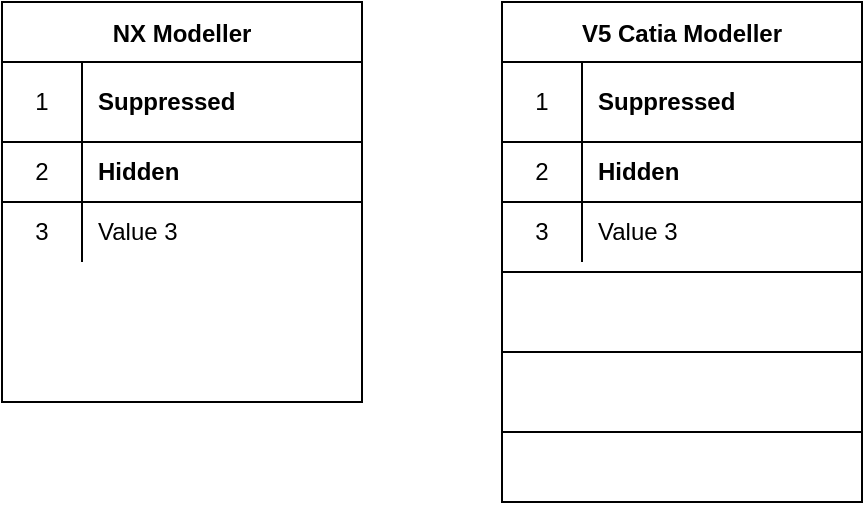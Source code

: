 <mxfile version="15.5.9" type="github">
  <diagram id="q7I-SMWDyLGi3MDCANb3" name="Page-1">
    <mxGraphModel dx="1042" dy="547" grid="1" gridSize="10" guides="1" tooltips="1" connect="1" arrows="1" fold="1" page="1" pageScale="1" pageWidth="850" pageHeight="1100" math="0" shadow="0">
      <root>
        <mxCell id="0" />
        <mxCell id="1" parent="0" />
        <mxCell id="qAb88KYA1mORU2V6t7Nk-27" value="NX Modeller" style="shape=table;startSize=30;container=1;collapsible=0;childLayout=tableLayout;fixedRows=1;rowLines=0;fontStyle=1;align=center;pointerEvents=1;" vertex="1" parent="1">
          <mxGeometry x="40" y="80" width="180" height="200" as="geometry" />
        </mxCell>
        <mxCell id="qAb88KYA1mORU2V6t7Nk-28" value="" style="shape=partialRectangle;html=1;whiteSpace=wrap;collapsible=0;dropTarget=0;pointerEvents=1;fillColor=none;top=0;left=0;bottom=1;right=0;points=[[0,0.5],[1,0.5]];portConstraint=eastwest;" vertex="1" parent="qAb88KYA1mORU2V6t7Nk-27">
          <mxGeometry y="30" width="180" height="40" as="geometry" />
        </mxCell>
        <mxCell id="qAb88KYA1mORU2V6t7Nk-29" value="1" style="shape=partialRectangle;html=1;whiteSpace=wrap;connectable=0;fillColor=none;top=0;left=0;bottom=0;right=0;overflow=hidden;pointerEvents=1;" vertex="1" parent="qAb88KYA1mORU2V6t7Nk-28">
          <mxGeometry width="40" height="40" as="geometry">
            <mxRectangle width="40" height="40" as="alternateBounds" />
          </mxGeometry>
        </mxCell>
        <mxCell id="qAb88KYA1mORU2V6t7Nk-30" value="&lt;b&gt;Suppressed&lt;/b&gt;" style="shape=partialRectangle;html=1;whiteSpace=wrap;connectable=0;fillColor=none;top=0;left=0;bottom=0;right=0;align=left;spacingLeft=6;overflow=hidden;pointerEvents=1;" vertex="1" parent="qAb88KYA1mORU2V6t7Nk-28">
          <mxGeometry x="40" width="140" height="40" as="geometry">
            <mxRectangle width="140" height="40" as="alternateBounds" />
          </mxGeometry>
        </mxCell>
        <mxCell id="qAb88KYA1mORU2V6t7Nk-31" value="" style="shape=partialRectangle;html=1;whiteSpace=wrap;collapsible=0;dropTarget=0;pointerEvents=1;fillColor=none;top=0;left=0;bottom=0;right=0;points=[[0,0.5],[1,0.5]];portConstraint=eastwest;" vertex="1" parent="qAb88KYA1mORU2V6t7Nk-27">
          <mxGeometry y="70" width="180" height="30" as="geometry" />
        </mxCell>
        <mxCell id="qAb88KYA1mORU2V6t7Nk-32" value="2" style="shape=partialRectangle;html=1;whiteSpace=wrap;connectable=0;fillColor=none;top=0;left=0;bottom=0;right=0;overflow=hidden;pointerEvents=1;" vertex="1" parent="qAb88KYA1mORU2V6t7Nk-31">
          <mxGeometry width="40" height="30" as="geometry">
            <mxRectangle width="40" height="30" as="alternateBounds" />
          </mxGeometry>
        </mxCell>
        <mxCell id="qAb88KYA1mORU2V6t7Nk-33" value="&lt;b&gt;Hidden&lt;/b&gt;" style="shape=partialRectangle;html=1;whiteSpace=wrap;connectable=0;fillColor=none;top=0;left=0;bottom=0;right=0;align=left;spacingLeft=6;overflow=hidden;pointerEvents=1;" vertex="1" parent="qAb88KYA1mORU2V6t7Nk-31">
          <mxGeometry x="40" width="140" height="30" as="geometry">
            <mxRectangle width="140" height="30" as="alternateBounds" />
          </mxGeometry>
        </mxCell>
        <mxCell id="qAb88KYA1mORU2V6t7Nk-34" value="" style="shape=partialRectangle;html=1;whiteSpace=wrap;collapsible=0;dropTarget=0;pointerEvents=1;fillColor=none;top=0;left=0;bottom=0;right=0;points=[[0,0.5],[1,0.5]];portConstraint=eastwest;" vertex="1" parent="qAb88KYA1mORU2V6t7Nk-27">
          <mxGeometry y="100" width="180" height="30" as="geometry" />
        </mxCell>
        <mxCell id="qAb88KYA1mORU2V6t7Nk-35" value="3" style="shape=partialRectangle;html=1;whiteSpace=wrap;connectable=0;fillColor=none;top=0;left=0;bottom=0;right=0;overflow=hidden;pointerEvents=1;" vertex="1" parent="qAb88KYA1mORU2V6t7Nk-34">
          <mxGeometry width="40" height="30" as="geometry">
            <mxRectangle width="40" height="30" as="alternateBounds" />
          </mxGeometry>
        </mxCell>
        <mxCell id="qAb88KYA1mORU2V6t7Nk-36" value="Value 3" style="shape=partialRectangle;html=1;whiteSpace=wrap;connectable=0;fillColor=none;top=0;left=0;bottom=0;right=0;align=left;spacingLeft=6;overflow=hidden;pointerEvents=1;" vertex="1" parent="qAb88KYA1mORU2V6t7Nk-34">
          <mxGeometry x="40" width="140" height="30" as="geometry">
            <mxRectangle width="140" height="30" as="alternateBounds" />
          </mxGeometry>
        </mxCell>
        <mxCell id="qAb88KYA1mORU2V6t7Nk-37" value="V5 Catia Modeller" style="shape=table;startSize=30;container=1;collapsible=0;childLayout=tableLayout;fixedRows=1;rowLines=0;fontStyle=1;align=center;pointerEvents=1;" vertex="1" parent="1">
          <mxGeometry x="290" y="80" width="180" height="250" as="geometry" />
        </mxCell>
        <mxCell id="qAb88KYA1mORU2V6t7Nk-38" value="" style="shape=partialRectangle;html=1;whiteSpace=wrap;collapsible=0;dropTarget=0;pointerEvents=1;fillColor=none;top=0;left=0;bottom=1;right=0;points=[[0,0.5],[1,0.5]];portConstraint=eastwest;" vertex="1" parent="qAb88KYA1mORU2V6t7Nk-37">
          <mxGeometry y="30" width="180" height="40" as="geometry" />
        </mxCell>
        <mxCell id="qAb88KYA1mORU2V6t7Nk-39" value="1" style="shape=partialRectangle;html=1;whiteSpace=wrap;connectable=0;fillColor=none;top=0;left=0;bottom=0;right=0;overflow=hidden;pointerEvents=1;" vertex="1" parent="qAb88KYA1mORU2V6t7Nk-38">
          <mxGeometry width="40" height="40" as="geometry">
            <mxRectangle width="40" height="40" as="alternateBounds" />
          </mxGeometry>
        </mxCell>
        <mxCell id="qAb88KYA1mORU2V6t7Nk-40" value="&lt;b&gt;Suppressed&lt;/b&gt;" style="shape=partialRectangle;html=1;whiteSpace=wrap;connectable=0;fillColor=none;top=0;left=0;bottom=0;right=0;align=left;spacingLeft=6;overflow=hidden;pointerEvents=1;" vertex="1" parent="qAb88KYA1mORU2V6t7Nk-38">
          <mxGeometry x="40" width="140" height="40" as="geometry">
            <mxRectangle width="140" height="40" as="alternateBounds" />
          </mxGeometry>
        </mxCell>
        <mxCell id="qAb88KYA1mORU2V6t7Nk-41" value="" style="shape=partialRectangle;html=1;whiteSpace=wrap;collapsible=0;dropTarget=0;pointerEvents=1;fillColor=none;top=0;left=0;bottom=0;right=0;points=[[0,0.5],[1,0.5]];portConstraint=eastwest;" vertex="1" parent="qAb88KYA1mORU2V6t7Nk-37">
          <mxGeometry y="70" width="180" height="30" as="geometry" />
        </mxCell>
        <mxCell id="qAb88KYA1mORU2V6t7Nk-42" value="2" style="shape=partialRectangle;html=1;whiteSpace=wrap;connectable=0;fillColor=none;top=0;left=0;bottom=0;right=0;overflow=hidden;pointerEvents=1;" vertex="1" parent="qAb88KYA1mORU2V6t7Nk-41">
          <mxGeometry width="40" height="30" as="geometry">
            <mxRectangle width="40" height="30" as="alternateBounds" />
          </mxGeometry>
        </mxCell>
        <mxCell id="qAb88KYA1mORU2V6t7Nk-43" value="&lt;b&gt;Hidden&lt;/b&gt;" style="shape=partialRectangle;html=1;whiteSpace=wrap;connectable=0;fillColor=none;top=0;left=0;bottom=0;right=0;align=left;spacingLeft=6;overflow=hidden;pointerEvents=1;" vertex="1" parent="qAb88KYA1mORU2V6t7Nk-41">
          <mxGeometry x="40" width="140" height="30" as="geometry">
            <mxRectangle width="140" height="30" as="alternateBounds" />
          </mxGeometry>
        </mxCell>
        <mxCell id="qAb88KYA1mORU2V6t7Nk-44" value="" style="shape=partialRectangle;html=1;whiteSpace=wrap;collapsible=0;dropTarget=0;pointerEvents=1;fillColor=none;top=0;left=0;bottom=0;right=0;points=[[0,0.5],[1,0.5]];portConstraint=eastwest;" vertex="1" parent="qAb88KYA1mORU2V6t7Nk-37">
          <mxGeometry y="100" width="180" height="30" as="geometry" />
        </mxCell>
        <mxCell id="qAb88KYA1mORU2V6t7Nk-45" value="3" style="shape=partialRectangle;html=1;whiteSpace=wrap;connectable=0;fillColor=none;top=0;left=0;bottom=0;right=0;overflow=hidden;pointerEvents=1;" vertex="1" parent="qAb88KYA1mORU2V6t7Nk-44">
          <mxGeometry width="40" height="30" as="geometry">
            <mxRectangle width="40" height="30" as="alternateBounds" />
          </mxGeometry>
        </mxCell>
        <mxCell id="qAb88KYA1mORU2V6t7Nk-46" value="Value 3" style="shape=partialRectangle;html=1;whiteSpace=wrap;connectable=0;fillColor=none;top=0;left=0;bottom=0;right=0;align=left;spacingLeft=6;overflow=hidden;pointerEvents=1;" vertex="1" parent="qAb88KYA1mORU2V6t7Nk-44">
          <mxGeometry x="40" width="140" height="30" as="geometry">
            <mxRectangle width="140" height="30" as="alternateBounds" />
          </mxGeometry>
        </mxCell>
        <mxCell id="qAb88KYA1mORU2V6t7Nk-49" value="" style="line;strokeWidth=1;html=1;" vertex="1" parent="1">
          <mxGeometry x="290" y="175" width="180" height="10" as="geometry" />
        </mxCell>
        <mxCell id="qAb88KYA1mORU2V6t7Nk-50" value="" style="line;strokeWidth=1;html=1;" vertex="1" parent="1">
          <mxGeometry x="40" y="175" width="180" height="10" as="geometry" />
        </mxCell>
        <mxCell id="qAb88KYA1mORU2V6t7Nk-51" value="" style="line;strokeWidth=1;html=1;" vertex="1" parent="1">
          <mxGeometry x="290" y="210" width="180" height="10" as="geometry" />
        </mxCell>
        <mxCell id="qAb88KYA1mORU2V6t7Nk-52" value="" style="line;strokeWidth=1;html=1;" vertex="1" parent="1">
          <mxGeometry x="290" y="250" width="180" height="10" as="geometry" />
        </mxCell>
        <mxCell id="qAb88KYA1mORU2V6t7Nk-53" value="" style="line;strokeWidth=1;html=1;" vertex="1" parent="1">
          <mxGeometry x="290" y="290" width="180" height="10" as="geometry" />
        </mxCell>
      </root>
    </mxGraphModel>
  </diagram>
</mxfile>
